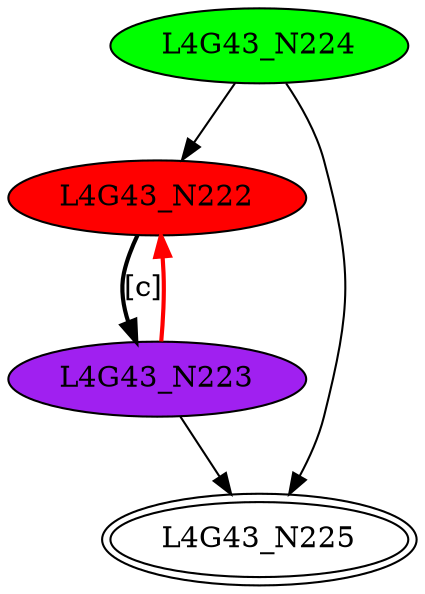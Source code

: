 digraph G43{
"L4G43_N222" [style=filled,fillcolor=red];
"L4G43_N223" [style=filled,fillcolor=purple];
"L4G43_N224" [style=filled,fillcolor=green];
"L4G43_N225" [peripheries=2];
"L4G43_N222"->"L4G43_N223" [style = bold, label = "[c]"];
"L4G43_N224"->"L4G43_N222";
"L4G43_N223"->"L4G43_N225";
"L4G43_N224"->"L4G43_N225";
"L4G43_N223"->"L4G43_N222" [color=red,style = bold, label = ""];
}

